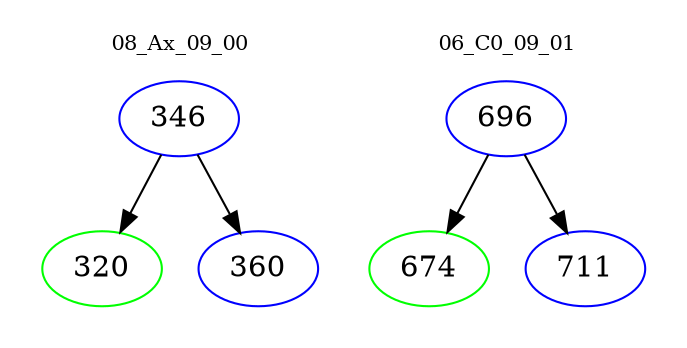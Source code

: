 digraph{
subgraph cluster_0 {
color = white
label = "08_Ax_09_00";
fontsize=10;
T0_346 [label="346", color="blue"]
T0_346 -> T0_320 [color="black"]
T0_320 [label="320", color="green"]
T0_346 -> T0_360 [color="black"]
T0_360 [label="360", color="blue"]
}
subgraph cluster_1 {
color = white
label = "06_C0_09_01";
fontsize=10;
T1_696 [label="696", color="blue"]
T1_696 -> T1_674 [color="black"]
T1_674 [label="674", color="green"]
T1_696 -> T1_711 [color="black"]
T1_711 [label="711", color="blue"]
}
}
